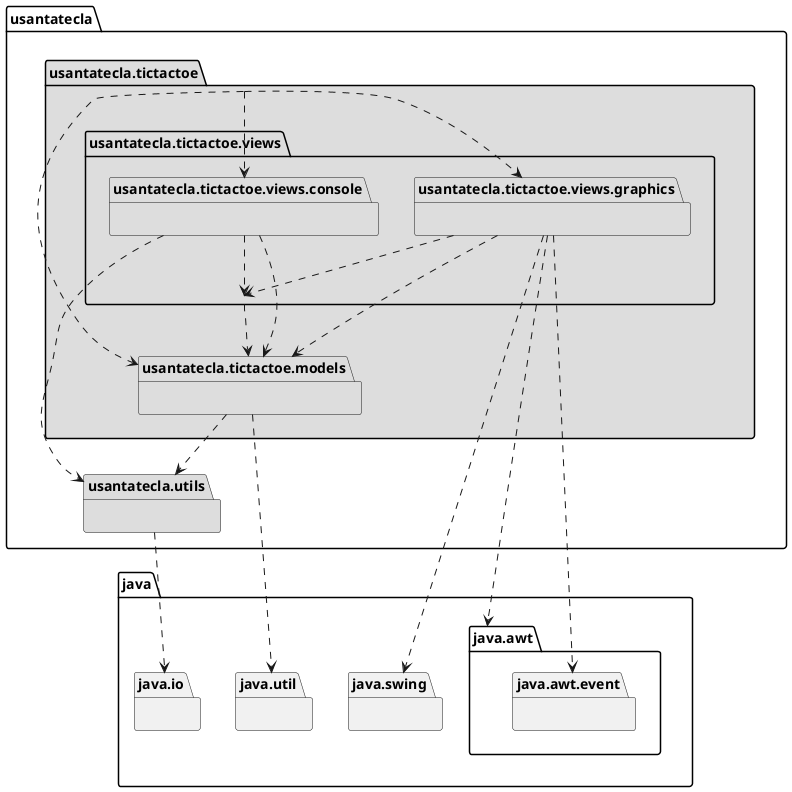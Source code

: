 @startuml arquitectura
package usantatecla.tictactoe #DDDDDD { }
package usantatecla.tictactoe.models #DDDDDD { }
package usantatecla.tictactoe.views #DDDDDD { }
package usantatecla.tictactoe.views.console #DDDDDD { }
package usantatecla.tictactoe.views.graphics #DDDDDD { }
package usantatecla.utils #DDDDDD { }
package java.util{ }
package java.awt{ }
package java.awt.event{ }
package java.swing{ }
usantatecla.tictactoe .down.> usantatecla.tictactoe.models
usantatecla.tictactoe .down.> usantatecla.tictactoe.views.console
usantatecla.tictactoe .down.> usantatecla.tictactoe.views.graphics
usantatecla.tictactoe.views.console .down.> usantatecla.tictactoe.views
usantatecla.tictactoe.views.graphics .down.> usantatecla.tictactoe.views
usantatecla.tictactoe.views.graphics .down.> java.awt
usantatecla.tictactoe.views.graphics .down.> java.awt.event
usantatecla.tictactoe.views.graphics .down.> java.swing
usantatecla.tictactoe.models .down.> java.util
usantatecla.tictactoe.models .down.> usantatecla.utils
usantatecla.tictactoe.views.console .down.> usantatecla.utils
usantatecla.tictactoe.views .down.> usantatecla.tictactoe.models
usantatecla.tictactoe.views.console .down.> usantatecla.tictactoe.models
usantatecla.tictactoe.views.graphics .down.> usantatecla.tictactoe.models

package java.io{ }
usantatecla.utils .down.> java.io
@enduml